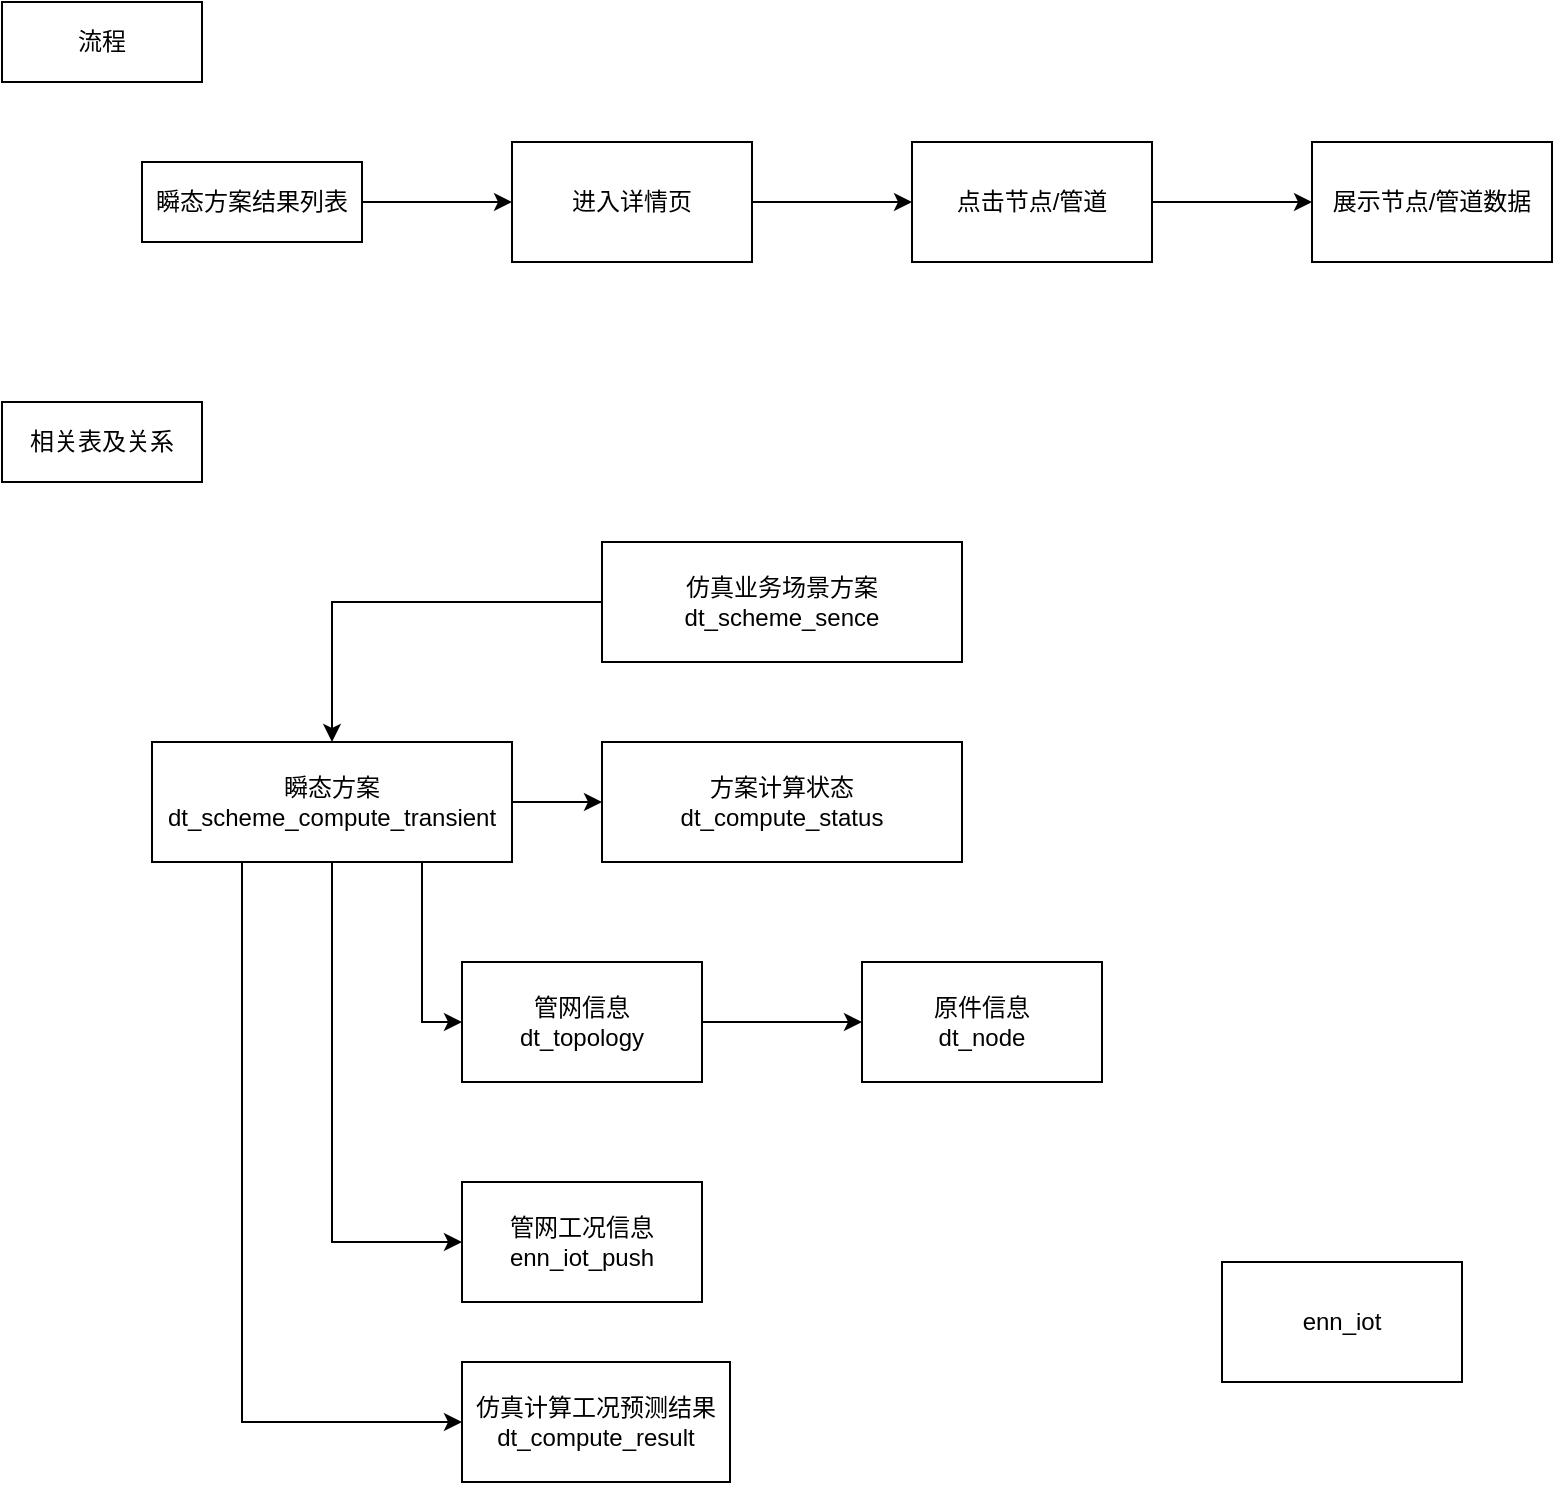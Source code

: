 <mxfile version="20.7.4" type="github">
  <diagram id="U3Av2zkwDzzPQk6jiBgj" name="Page-1">
    <mxGraphModel dx="1434" dy="756" grid="1" gridSize="10" guides="1" tooltips="1" connect="1" arrows="1" fold="1" page="1" pageScale="1" pageWidth="850" pageHeight="1100" math="0" shadow="0">
      <root>
        <mxCell id="0" />
        <mxCell id="1" parent="0" />
        <mxCell id="8I9PxRqR1RbHhpZStxWy-1" value="相关表及关系" style="rounded=0;whiteSpace=wrap;html=1;" vertex="1" parent="1">
          <mxGeometry x="10" y="230" width="100" height="40" as="geometry" />
        </mxCell>
        <mxCell id="8I9PxRqR1RbHhpZStxWy-2" value="流程" style="rounded=0;whiteSpace=wrap;html=1;" vertex="1" parent="1">
          <mxGeometry x="10" y="30" width="100" height="40" as="geometry" />
        </mxCell>
        <mxCell id="8I9PxRqR1RbHhpZStxWy-5" value="" style="edgeStyle=orthogonalEdgeStyle;rounded=0;orthogonalLoop=1;jettySize=auto;html=1;" edge="1" parent="1" source="8I9PxRqR1RbHhpZStxWy-3" target="8I9PxRqR1RbHhpZStxWy-4">
          <mxGeometry relative="1" as="geometry" />
        </mxCell>
        <mxCell id="8I9PxRqR1RbHhpZStxWy-3" value="瞬态方案结果列表" style="rounded=0;whiteSpace=wrap;html=1;" vertex="1" parent="1">
          <mxGeometry x="80" y="110" width="110" height="40" as="geometry" />
        </mxCell>
        <mxCell id="8I9PxRqR1RbHhpZStxWy-7" value="" style="edgeStyle=orthogonalEdgeStyle;rounded=0;orthogonalLoop=1;jettySize=auto;html=1;" edge="1" parent="1" source="8I9PxRqR1RbHhpZStxWy-4" target="8I9PxRqR1RbHhpZStxWy-6">
          <mxGeometry relative="1" as="geometry" />
        </mxCell>
        <mxCell id="8I9PxRqR1RbHhpZStxWy-4" value="进入详情页" style="whiteSpace=wrap;html=1;rounded=0;" vertex="1" parent="1">
          <mxGeometry x="265" y="100" width="120" height="60" as="geometry" />
        </mxCell>
        <mxCell id="8I9PxRqR1RbHhpZStxWy-9" value="" style="edgeStyle=orthogonalEdgeStyle;rounded=0;orthogonalLoop=1;jettySize=auto;html=1;" edge="1" parent="1" source="8I9PxRqR1RbHhpZStxWy-6" target="8I9PxRqR1RbHhpZStxWy-8">
          <mxGeometry relative="1" as="geometry" />
        </mxCell>
        <mxCell id="8I9PxRqR1RbHhpZStxWy-6" value="点击节点/管道" style="whiteSpace=wrap;html=1;rounded=0;" vertex="1" parent="1">
          <mxGeometry x="465" y="100" width="120" height="60" as="geometry" />
        </mxCell>
        <mxCell id="8I9PxRqR1RbHhpZStxWy-8" value="展示节点/管道数据" style="whiteSpace=wrap;html=1;rounded=0;" vertex="1" parent="1">
          <mxGeometry x="665" y="100" width="120" height="60" as="geometry" />
        </mxCell>
        <mxCell id="8I9PxRqR1RbHhpZStxWy-10" value="原件信息&lt;br&gt;dt_node" style="rounded=0;whiteSpace=wrap;html=1;" vertex="1" parent="1">
          <mxGeometry x="440" y="510" width="120" height="60" as="geometry" />
        </mxCell>
        <mxCell id="8I9PxRqR1RbHhpZStxWy-21" style="edgeStyle=orthogonalEdgeStyle;rounded=0;orthogonalLoop=1;jettySize=auto;html=1;exitX=1;exitY=0.5;exitDx=0;exitDy=0;entryX=0;entryY=0.5;entryDx=0;entryDy=0;" edge="1" parent="1" source="8I9PxRqR1RbHhpZStxWy-11" target="8I9PxRqR1RbHhpZStxWy-10">
          <mxGeometry relative="1" as="geometry" />
        </mxCell>
        <mxCell id="8I9PxRqR1RbHhpZStxWy-11" value="管网信息&lt;br&gt;dt_topology" style="rounded=0;whiteSpace=wrap;html=1;" vertex="1" parent="1">
          <mxGeometry x="240" y="510" width="120" height="60" as="geometry" />
        </mxCell>
        <mxCell id="8I9PxRqR1RbHhpZStxWy-12" value="管网工况信息&lt;br&gt;enn_iot_push" style="rounded=0;whiteSpace=wrap;html=1;" vertex="1" parent="1">
          <mxGeometry x="240" y="620" width="120" height="60" as="geometry" />
        </mxCell>
        <mxCell id="8I9PxRqR1RbHhpZStxWy-13" value="enn_iot" style="rounded=0;whiteSpace=wrap;html=1;" vertex="1" parent="1">
          <mxGeometry x="620" y="660" width="120" height="60" as="geometry" />
        </mxCell>
        <mxCell id="8I9PxRqR1RbHhpZStxWy-17" style="edgeStyle=orthogonalEdgeStyle;rounded=0;orthogonalLoop=1;jettySize=auto;html=1;exitX=0;exitY=0.5;exitDx=0;exitDy=0;entryX=0.5;entryY=0;entryDx=0;entryDy=0;" edge="1" parent="1" source="8I9PxRqR1RbHhpZStxWy-14" target="8I9PxRqR1RbHhpZStxWy-16">
          <mxGeometry relative="1" as="geometry" />
        </mxCell>
        <mxCell id="8I9PxRqR1RbHhpZStxWy-14" value="仿真业务场景方案&lt;br&gt;dt_scheme_sence" style="rounded=0;whiteSpace=wrap;html=1;" vertex="1" parent="1">
          <mxGeometry x="310" y="300" width="180" height="60" as="geometry" />
        </mxCell>
        <mxCell id="8I9PxRqR1RbHhpZStxWy-19" style="edgeStyle=orthogonalEdgeStyle;rounded=0;orthogonalLoop=1;jettySize=auto;html=1;exitX=1;exitY=0.5;exitDx=0;exitDy=0;entryX=0;entryY=0.5;entryDx=0;entryDy=0;" edge="1" parent="1" source="8I9PxRqR1RbHhpZStxWy-16" target="8I9PxRqR1RbHhpZStxWy-18">
          <mxGeometry relative="1" as="geometry" />
        </mxCell>
        <mxCell id="8I9PxRqR1RbHhpZStxWy-20" style="edgeStyle=orthogonalEdgeStyle;rounded=0;orthogonalLoop=1;jettySize=auto;html=1;exitX=0.75;exitY=1;exitDx=0;exitDy=0;entryX=0;entryY=0.5;entryDx=0;entryDy=0;" edge="1" parent="1" source="8I9PxRqR1RbHhpZStxWy-16" target="8I9PxRqR1RbHhpZStxWy-11">
          <mxGeometry relative="1" as="geometry" />
        </mxCell>
        <mxCell id="8I9PxRqR1RbHhpZStxWy-22" style="edgeStyle=orthogonalEdgeStyle;rounded=0;orthogonalLoop=1;jettySize=auto;html=1;exitX=0.5;exitY=1;exitDx=0;exitDy=0;entryX=0;entryY=0.5;entryDx=0;entryDy=0;" edge="1" parent="1" source="8I9PxRqR1RbHhpZStxWy-16" target="8I9PxRqR1RbHhpZStxWy-12">
          <mxGeometry relative="1" as="geometry" />
        </mxCell>
        <mxCell id="8I9PxRqR1RbHhpZStxWy-24" style="edgeStyle=orthogonalEdgeStyle;rounded=0;orthogonalLoop=1;jettySize=auto;html=1;exitX=0.25;exitY=1;exitDx=0;exitDy=0;entryX=0;entryY=0.5;entryDx=0;entryDy=0;" edge="1" parent="1" source="8I9PxRqR1RbHhpZStxWy-16" target="8I9PxRqR1RbHhpZStxWy-23">
          <mxGeometry relative="1" as="geometry" />
        </mxCell>
        <mxCell id="8I9PxRqR1RbHhpZStxWy-16" value="瞬态方案&lt;br&gt;dt_scheme_compute_transient" style="rounded=0;whiteSpace=wrap;html=1;" vertex="1" parent="1">
          <mxGeometry x="85" y="400" width="180" height="60" as="geometry" />
        </mxCell>
        <mxCell id="8I9PxRqR1RbHhpZStxWy-18" value="方案计算状态&lt;br&gt;dt_compute_status" style="rounded=0;whiteSpace=wrap;html=1;" vertex="1" parent="1">
          <mxGeometry x="310" y="400" width="180" height="60" as="geometry" />
        </mxCell>
        <mxCell id="8I9PxRqR1RbHhpZStxWy-23" value="仿真计算工况预测结果&lt;br&gt;dt_compute_result" style="rounded=0;whiteSpace=wrap;html=1;" vertex="1" parent="1">
          <mxGeometry x="240" y="710" width="134" height="60" as="geometry" />
        </mxCell>
      </root>
    </mxGraphModel>
  </diagram>
</mxfile>
